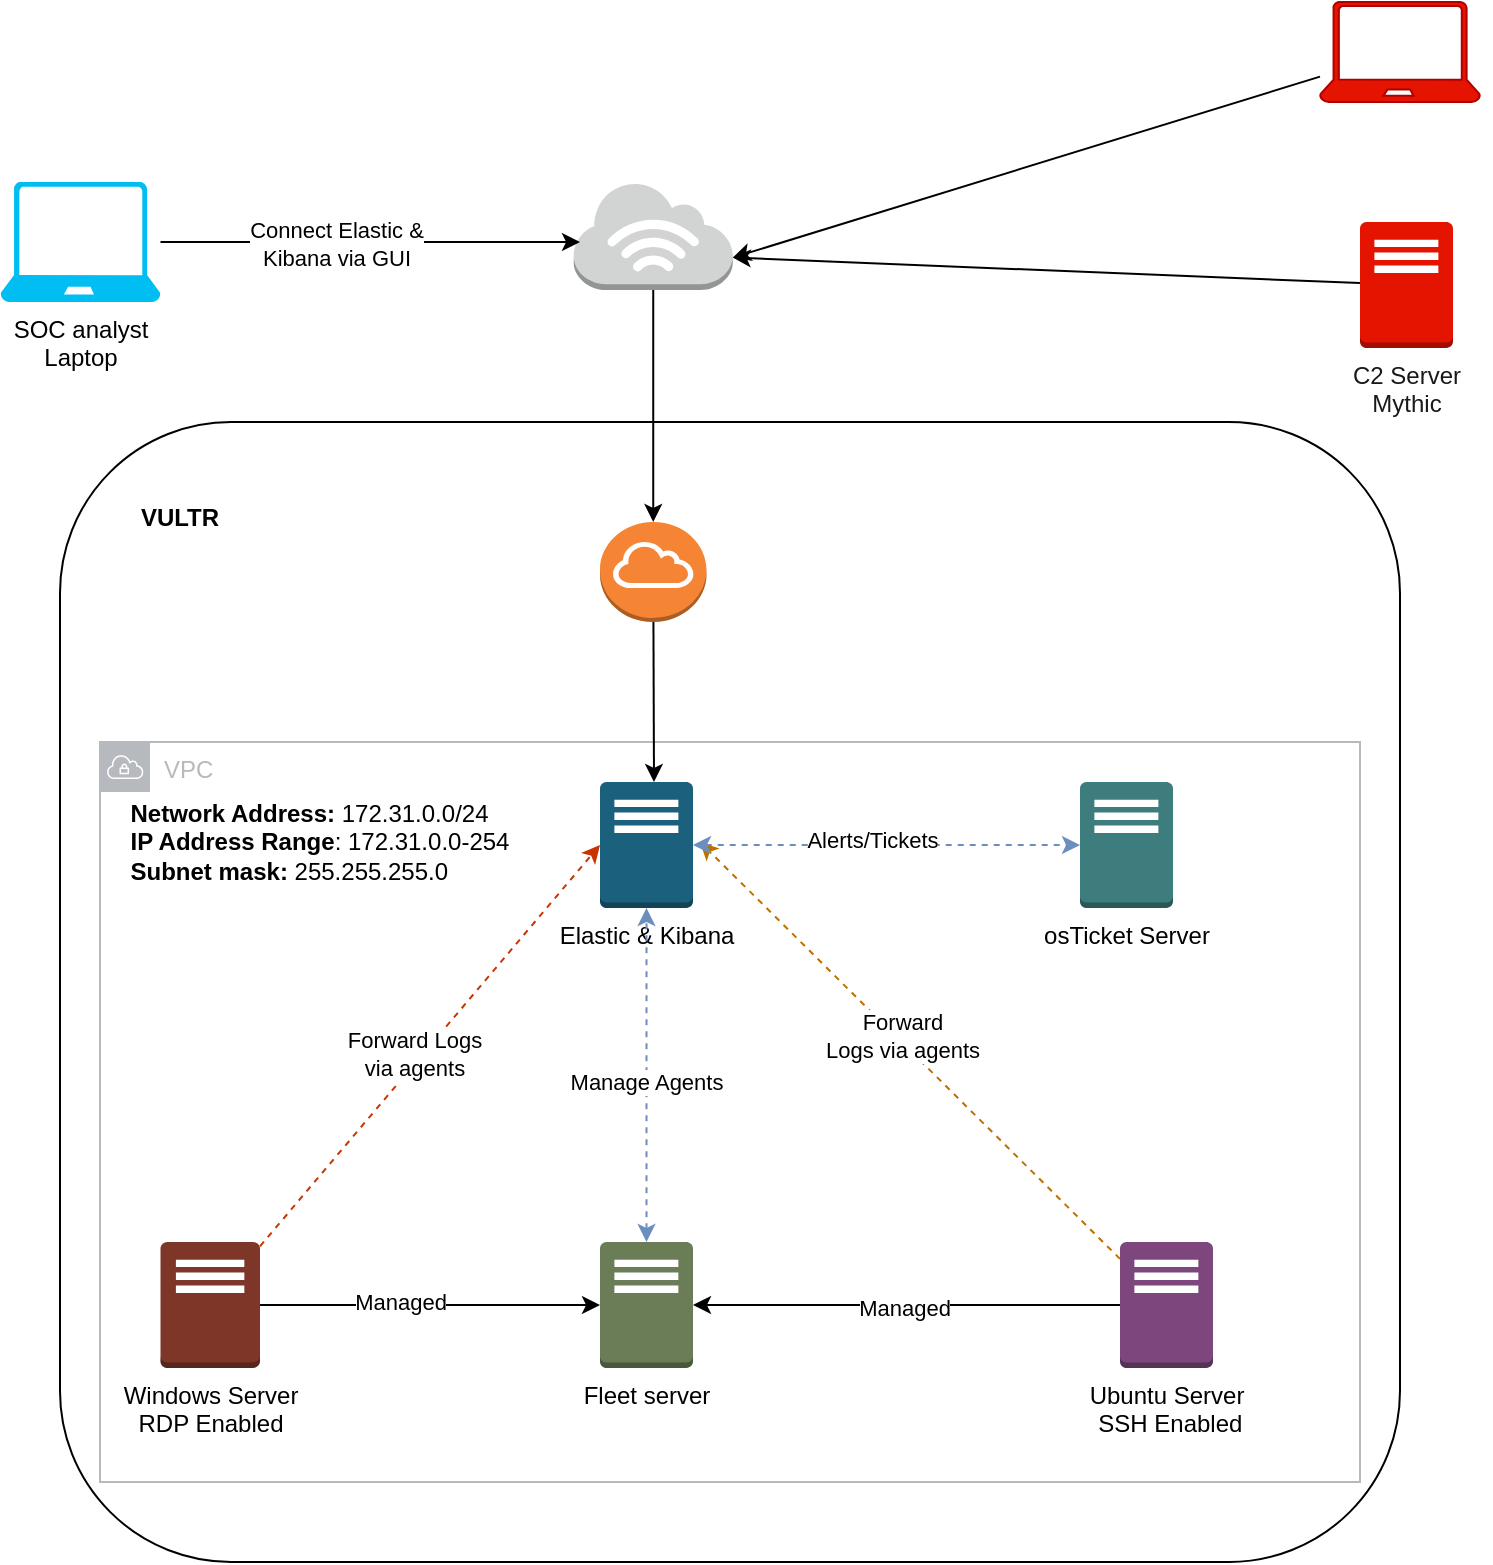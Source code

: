 <mxfile version="24.7.8">
  <diagram name="Page-1" id="IfY6HMpDnKSp3LjCOvgw">
    <mxGraphModel dx="1219" dy="769" grid="1" gridSize="10" guides="1" tooltips="1" connect="1" arrows="1" fold="1" page="1" pageScale="1" pageWidth="850" pageHeight="1100" math="0" shadow="0">
      <root>
        <mxCell id="0" />
        <mxCell id="1" parent="0" />
        <mxCell id="NAbwPnyUYRudVI28MXoq-8" value="" style="rounded=1;whiteSpace=wrap;html=1;" vertex="1" parent="1">
          <mxGeometry x="40" y="440" width="670" height="570" as="geometry" />
        </mxCell>
        <mxCell id="NAbwPnyUYRudVI28MXoq-2" value="Elastic &amp;amp; Kibana" style="outlineConnect=0;dashed=0;verticalLabelPosition=bottom;verticalAlign=top;align=center;html=1;shape=mxgraph.aws3.traditional_server;fillColor=#1B607D;gradientColor=none;" vertex="1" parent="1">
          <mxGeometry x="310" y="620" width="46.5" height="63" as="geometry" />
        </mxCell>
        <mxCell id="NAbwPnyUYRudVI28MXoq-3" value="Fleet server" style="outlineConnect=0;dashed=0;verticalLabelPosition=bottom;verticalAlign=top;align=center;html=1;shape=mxgraph.aws3.traditional_server;fillColor=#6A7D56;gradientColor=none;" vertex="1" parent="1">
          <mxGeometry x="310" y="850" width="46.5" height="63" as="geometry" />
        </mxCell>
        <mxCell id="NAbwPnyUYRudVI28MXoq-37" style="rounded=0;orthogonalLoop=1;jettySize=auto;html=1;dashed=1;fillColor=#f0a30a;strokeColor=#BD7000;" edge="1" parent="1" source="NAbwPnyUYRudVI28MXoq-4">
          <mxGeometry relative="1" as="geometry">
            <mxPoint x="360" y="650" as="targetPoint" />
          </mxGeometry>
        </mxCell>
        <mxCell id="NAbwPnyUYRudVI28MXoq-40" value="Forward&lt;div&gt;Logs via agents&lt;/div&gt;" style="edgeLabel;html=1;align=center;verticalAlign=middle;resizable=0;points=[];" vertex="1" connectable="0" parent="NAbwPnyUYRudVI28MXoq-37">
          <mxGeometry x="0.058" y="-3" relative="1" as="geometry">
            <mxPoint y="1" as="offset" />
          </mxGeometry>
        </mxCell>
        <mxCell id="NAbwPnyUYRudVI28MXoq-4" value="Ubuntu Server&lt;div&gt;&amp;nbsp;SSH Enabled&lt;div&gt;&lt;br&gt;&lt;/div&gt;&lt;/div&gt;" style="outlineConnect=0;dashed=0;verticalLabelPosition=bottom;verticalAlign=top;align=center;html=1;shape=mxgraph.aws3.traditional_server;fillColor=#7D477D;gradientColor=none;" vertex="1" parent="1">
          <mxGeometry x="570" y="850" width="46.5" height="63" as="geometry" />
        </mxCell>
        <mxCell id="NAbwPnyUYRudVI28MXoq-32" style="edgeStyle=orthogonalEdgeStyle;rounded=0;orthogonalLoop=1;jettySize=auto;html=1;" edge="1" parent="1" source="NAbwPnyUYRudVI28MXoq-5" target="NAbwPnyUYRudVI28MXoq-3">
          <mxGeometry relative="1" as="geometry" />
        </mxCell>
        <mxCell id="NAbwPnyUYRudVI28MXoq-43" value="Managed" style="edgeLabel;html=1;align=center;verticalAlign=middle;resizable=0;points=[];" vertex="1" connectable="0" parent="NAbwPnyUYRudVI28MXoq-32">
          <mxGeometry x="-0.179" y="2" relative="1" as="geometry">
            <mxPoint as="offset" />
          </mxGeometry>
        </mxCell>
        <mxCell id="NAbwPnyUYRudVI28MXoq-5" value="Windows Server&lt;div&gt;RDP Enabled&lt;/div&gt;" style="outlineConnect=0;verticalLabelPosition=bottom;verticalAlign=top;align=center;html=1;shape=mxgraph.aws3.traditional_server;fillColor=#7D3628;gradientColor=none;" vertex="1" parent="1">
          <mxGeometry x="90.25" y="850" width="49.75" height="63" as="geometry" />
        </mxCell>
        <mxCell id="NAbwPnyUYRudVI28MXoq-6" value="osTicket Server&lt;div&gt;&lt;br&gt;&lt;/div&gt;" style="outlineConnect=0;dashed=0;verticalLabelPosition=bottom;verticalAlign=top;align=center;html=1;shape=mxgraph.aws3.traditional_server;fillColor=#3D7D7D;gradientColor=none;" vertex="1" parent="1">
          <mxGeometry x="550" y="620" width="46.5" height="63" as="geometry" />
        </mxCell>
        <mxCell id="NAbwPnyUYRudVI28MXoq-55" style="rounded=0;orthogonalLoop=1;jettySize=auto;html=1;entryX=1;entryY=0.7;entryDx=0;entryDy=0;entryPerimeter=0;" edge="1" parent="1" source="NAbwPnyUYRudVI28MXoq-7" target="NAbwPnyUYRudVI28MXoq-49">
          <mxGeometry relative="1" as="geometry">
            <mxPoint x="370.0" y="270" as="targetPoint" />
            <Array as="points" />
          </mxGeometry>
        </mxCell>
        <mxCell id="NAbwPnyUYRudVI28MXoq-7" value="&lt;font color=&quot;#191919&quot;&gt;C2 Server&lt;/font&gt;&lt;div&gt;&lt;font color=&quot;#191919&quot;&gt;Mythic&lt;/font&gt;&lt;/div&gt;" style="outlineConnect=0;dashed=0;verticalLabelPosition=bottom;verticalAlign=top;align=center;html=1;shape=mxgraph.aws3.traditional_server;fillColor=#e51400;fontColor=#ffffff;strokeColor=#B20000;" vertex="1" parent="1">
          <mxGeometry x="690" y="340" width="46.5" height="63" as="geometry" />
        </mxCell>
        <mxCell id="NAbwPnyUYRudVI28MXoq-17" value="&lt;b&gt;VULTR&lt;/b&gt;" style="text;html=1;align=center;verticalAlign=middle;whiteSpace=wrap;rounded=0;" vertex="1" parent="1">
          <mxGeometry x="70" y="473" width="60" height="30" as="geometry" />
        </mxCell>
        <mxCell id="NAbwPnyUYRudVI28MXoq-23" value="VPC" style="sketch=0;outlineConnect=0;gradientColor=none;html=1;whiteSpace=wrap;fontSize=12;fontStyle=0;shape=mxgraph.aws4.group;grIcon=mxgraph.aws4.group_vpc;strokeColor=#B6BABF;fillColor=none;verticalAlign=top;align=left;spacingLeft=30;fontColor=#B6BABF;dashed=0;" vertex="1" parent="1">
          <mxGeometry x="60" y="600" width="630" height="370" as="geometry" />
        </mxCell>
        <mxCell id="NAbwPnyUYRudVI28MXoq-33" style="edgeStyle=orthogonalEdgeStyle;rounded=0;orthogonalLoop=1;jettySize=auto;html=1;entryX=1;entryY=0.5;entryDx=0;entryDy=0;entryPerimeter=0;" edge="1" parent="1" source="NAbwPnyUYRudVI28MXoq-4" target="NAbwPnyUYRudVI28MXoq-3">
          <mxGeometry relative="1" as="geometry" />
        </mxCell>
        <mxCell id="NAbwPnyUYRudVI28MXoq-44" value="Managed" style="edgeLabel;html=1;align=center;verticalAlign=middle;resizable=0;points=[];" vertex="1" connectable="0" parent="NAbwPnyUYRudVI28MXoq-33">
          <mxGeometry x="0.014" y="1" relative="1" as="geometry">
            <mxPoint as="offset" />
          </mxGeometry>
        </mxCell>
        <mxCell id="NAbwPnyUYRudVI28MXoq-34" style="edgeStyle=orthogonalEdgeStyle;rounded=0;orthogonalLoop=1;jettySize=auto;html=1;entryX=0.5;entryY=1;entryDx=0;entryDy=0;entryPerimeter=0;startArrow=classic;startFill=1;dashed=1;fillColor=#dae8fc;gradientColor=#7ea6e0;strokeColor=#6c8ebf;" edge="1" parent="1" source="NAbwPnyUYRudVI28MXoq-3" target="NAbwPnyUYRudVI28MXoq-2">
          <mxGeometry relative="1" as="geometry" />
        </mxCell>
        <mxCell id="NAbwPnyUYRudVI28MXoq-39" value="Manage Agents" style="edgeLabel;html=1;align=center;verticalAlign=middle;resizable=0;points=[];" vertex="1" connectable="0" parent="NAbwPnyUYRudVI28MXoq-34">
          <mxGeometry x="-0.044" y="1" relative="1" as="geometry">
            <mxPoint as="offset" />
          </mxGeometry>
        </mxCell>
        <mxCell id="NAbwPnyUYRudVI28MXoq-35" style="edgeStyle=orthogonalEdgeStyle;rounded=0;orthogonalLoop=1;jettySize=auto;html=1;entryX=0;entryY=0.5;entryDx=0;entryDy=0;entryPerimeter=0;dashed=1;startArrow=classic;startFill=1;fillColor=#dae8fc;gradientColor=#7ea6e0;strokeColor=#6c8ebf;" edge="1" parent="1" source="NAbwPnyUYRudVI28MXoq-2" target="NAbwPnyUYRudVI28MXoq-6">
          <mxGeometry relative="1" as="geometry" />
        </mxCell>
        <mxCell id="NAbwPnyUYRudVI28MXoq-42" value="Alerts/Tickets" style="edgeLabel;html=1;align=center;verticalAlign=middle;resizable=0;points=[];" vertex="1" connectable="0" parent="NAbwPnyUYRudVI28MXoq-35">
          <mxGeometry x="-0.077" y="3" relative="1" as="geometry">
            <mxPoint as="offset" />
          </mxGeometry>
        </mxCell>
        <mxCell id="NAbwPnyUYRudVI28MXoq-36" style="rounded=0;orthogonalLoop=1;jettySize=auto;html=1;entryX=0;entryY=0.5;entryDx=0;entryDy=0;entryPerimeter=0;dashed=1;fillColor=#fa6800;strokeColor=#C73500;" edge="1" parent="1" source="NAbwPnyUYRudVI28MXoq-5" target="NAbwPnyUYRudVI28MXoq-2">
          <mxGeometry relative="1" as="geometry" />
        </mxCell>
        <mxCell id="NAbwPnyUYRudVI28MXoq-41" value="Forward Logs&lt;div&gt;via agents&lt;/div&gt;" style="edgeLabel;html=1;align=center;verticalAlign=middle;resizable=0;points=[];" vertex="1" connectable="0" parent="NAbwPnyUYRudVI28MXoq-36">
          <mxGeometry x="-0.06" y="4" relative="1" as="geometry">
            <mxPoint as="offset" />
          </mxGeometry>
        </mxCell>
        <mxCell id="NAbwPnyUYRudVI28MXoq-45" value="&lt;div style=&quot;text-align: justify;&quot;&gt;&lt;span style=&quot;background-color: initial;&quot;&gt;&lt;b&gt;Network Address:&lt;/b&gt; 172.31.0.0/24&lt;/span&gt;&lt;/div&gt;&lt;div style=&quot;text-align: justify;&quot;&gt;&lt;b&gt;IP Address Range&lt;/b&gt;: 172.31.0.0-254&lt;/div&gt;&lt;div style=&quot;text-align: justify;&quot;&gt;&lt;b&gt;Subnet mask:&lt;/b&gt; 255.255.255.0&lt;/div&gt;" style="text;html=1;align=center;verticalAlign=middle;whiteSpace=wrap;rounded=0;" vertex="1" parent="1">
          <mxGeometry x="70" y="620" width="200" height="60" as="geometry" />
        </mxCell>
        <mxCell id="NAbwPnyUYRudVI28MXoq-46" value="" style="outlineConnect=0;dashed=0;verticalLabelPosition=bottom;verticalAlign=top;align=center;html=1;shape=mxgraph.aws3.internet_gateway;fillColor=#F58534;gradientColor=none;" vertex="1" parent="1">
          <mxGeometry x="310" y="490" width="53.25" height="50" as="geometry" />
        </mxCell>
        <mxCell id="NAbwPnyUYRudVI28MXoq-47" style="rounded=0;orthogonalLoop=1;jettySize=auto;html=1;" edge="1" parent="1" source="NAbwPnyUYRudVI28MXoq-46">
          <mxGeometry relative="1" as="geometry">
            <mxPoint x="337" y="620" as="targetPoint" />
          </mxGeometry>
        </mxCell>
        <mxCell id="NAbwPnyUYRudVI28MXoq-50" style="edgeStyle=orthogonalEdgeStyle;rounded=0;orthogonalLoop=1;jettySize=auto;html=1;" edge="1" parent="1" source="NAbwPnyUYRudVI28MXoq-49" target="NAbwPnyUYRudVI28MXoq-46">
          <mxGeometry relative="1" as="geometry" />
        </mxCell>
        <mxCell id="NAbwPnyUYRudVI28MXoq-49" value="" style="outlineConnect=0;dashed=0;verticalLabelPosition=bottom;verticalAlign=top;align=center;html=1;shape=mxgraph.aws3.internet_3;fillColor=#D2D3D3;gradientColor=none;" vertex="1" parent="1">
          <mxGeometry x="296.87" y="320" width="79.5" height="54" as="geometry" />
        </mxCell>
        <mxCell id="NAbwPnyUYRudVI28MXoq-51" value="SOC analyst&lt;div&gt;Laptop&lt;/div&gt;" style="verticalLabelPosition=bottom;html=1;verticalAlign=top;align=center;strokeColor=none;fillColor=#00BEF2;shape=mxgraph.azure.laptop;pointerEvents=1;" vertex="1" parent="1">
          <mxGeometry x="10.25" y="320" width="80" height="60" as="geometry" />
        </mxCell>
        <mxCell id="NAbwPnyUYRudVI28MXoq-52" value="Attackers Laptop&lt;div&gt;kali linux&lt;/div&gt;" style="verticalLabelPosition=bottom;html=1;verticalAlign=top;align=center;strokeColor=#B20000;fillColor=#e51400;shape=mxgraph.azure.laptop;pointerEvents=1;fontColor=#ffffff;" vertex="1" parent="1">
          <mxGeometry x="670" y="230" width="80" height="50" as="geometry" />
        </mxCell>
        <mxCell id="NAbwPnyUYRudVI28MXoq-53" style="edgeStyle=orthogonalEdgeStyle;rounded=0;orthogonalLoop=1;jettySize=auto;html=1;" edge="1" parent="1" source="NAbwPnyUYRudVI28MXoq-51">
          <mxGeometry relative="1" as="geometry">
            <mxPoint x="300" y="350" as="targetPoint" />
            <Array as="points">
              <mxPoint x="297" y="350" />
            </Array>
          </mxGeometry>
        </mxCell>
        <mxCell id="NAbwPnyUYRudVI28MXoq-56" value="Connect Elastic &amp;amp;&lt;div&gt;Kibana via GUI&lt;/div&gt;" style="edgeLabel;html=1;align=center;verticalAlign=middle;resizable=0;points=[];" vertex="1" connectable="0" parent="NAbwPnyUYRudVI28MXoq-53">
          <mxGeometry x="-0.164" y="-1" relative="1" as="geometry">
            <mxPoint as="offset" />
          </mxGeometry>
        </mxCell>
        <mxCell id="NAbwPnyUYRudVI28MXoq-54" style="rounded=0;orthogonalLoop=1;jettySize=auto;html=1;entryX=1;entryY=0.7;entryDx=0;entryDy=0;entryPerimeter=0;" edge="1" parent="1" source="NAbwPnyUYRudVI28MXoq-52" target="NAbwPnyUYRudVI28MXoq-49">
          <mxGeometry relative="1" as="geometry" />
        </mxCell>
      </root>
    </mxGraphModel>
  </diagram>
</mxfile>
